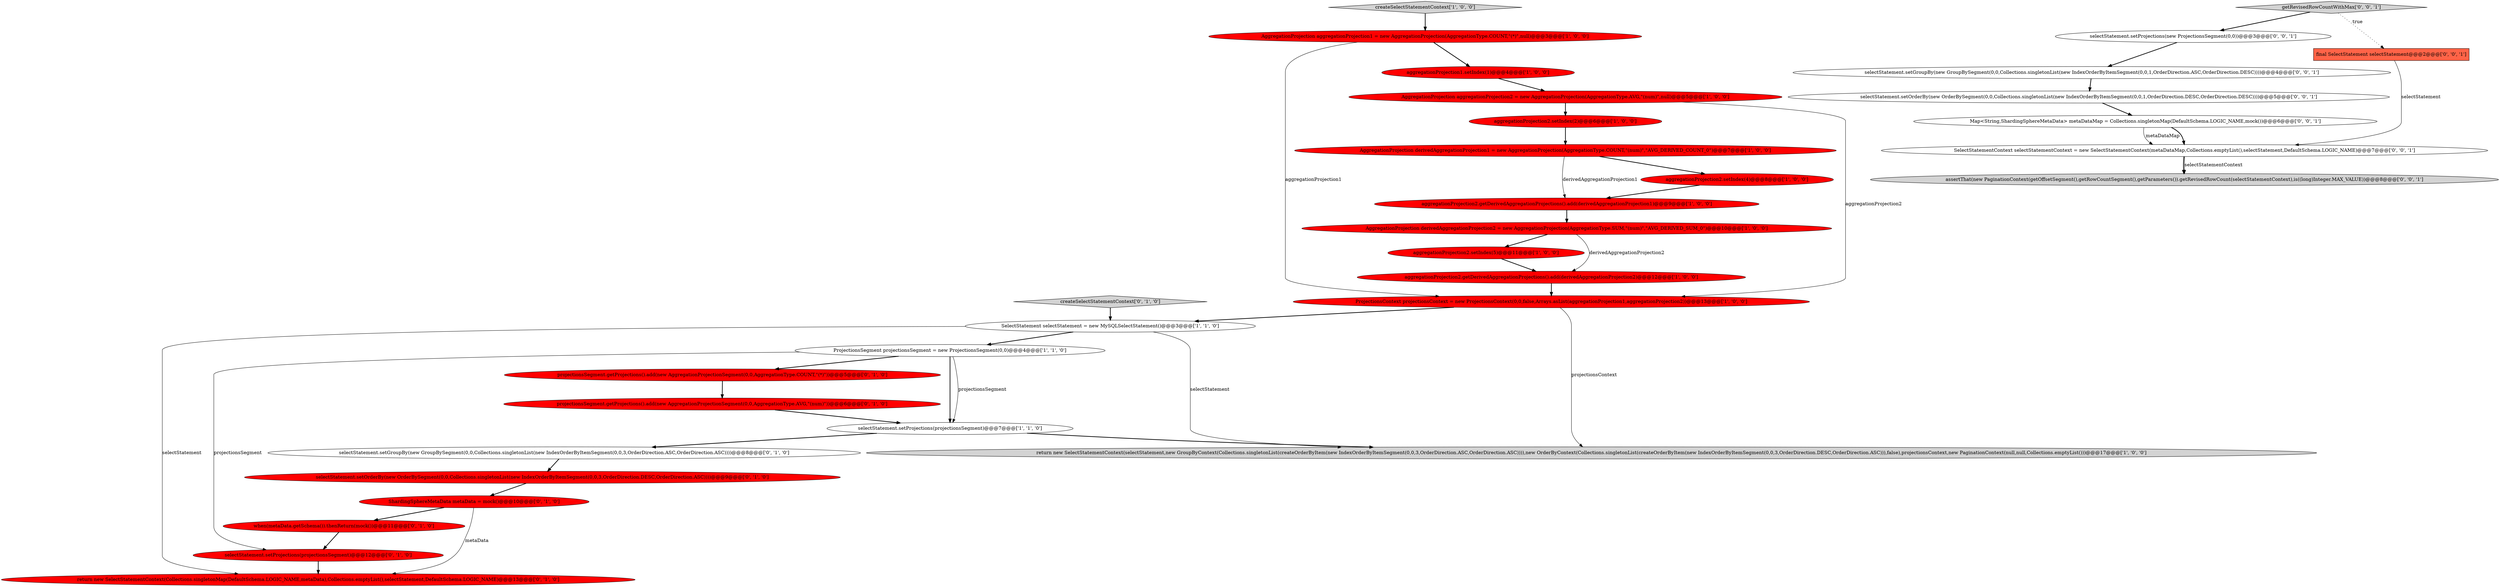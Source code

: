 digraph {
13 [style = filled, label = "aggregationProjection2.getDerivedAggregationProjections().add(derivedAggregationProjection2)@@@12@@@['1', '0', '0']", fillcolor = red, shape = ellipse image = "AAA1AAABBB1BBB"];
21 [style = filled, label = "createSelectStatementContext['0', '1', '0']", fillcolor = lightgray, shape = diamond image = "AAA0AAABBB2BBB"];
4 [style = filled, label = "aggregationProjection2.setIndex(4)@@@8@@@['1', '0', '0']", fillcolor = red, shape = ellipse image = "AAA1AAABBB1BBB"];
9 [style = filled, label = "AggregationProjection aggregationProjection2 = new AggregationProjection(AggregationType.AVG,\"(num)\",null)@@@5@@@['1', '0', '0']", fillcolor = red, shape = ellipse image = "AAA1AAABBB1BBB"];
0 [style = filled, label = "return new SelectStatementContext(selectStatement,new GroupByContext(Collections.singletonList(createOrderByItem(new IndexOrderByItemSegment(0,0,3,OrderDirection.ASC,OrderDirection.ASC)))),new OrderByContext(Collections.singletonList(createOrderByItem(new IndexOrderByItemSegment(0,0,3,OrderDirection.DESC,OrderDirection.ASC))),false),projectionsContext,new PaginationContext(null,null,Collections.emptyList()))@@@17@@@['1', '0', '0']", fillcolor = lightgray, shape = ellipse image = "AAA0AAABBB1BBB"];
5 [style = filled, label = "aggregationProjection2.setIndex(5)@@@11@@@['1', '0', '0']", fillcolor = red, shape = ellipse image = "AAA1AAABBB1BBB"];
32 [style = filled, label = "assertThat(new PaginationContext(getOffsetSegment(),getRowCountSegment(),getParameters()).getRevisedRowCount(selectStatementContext),is((long)Integer.MAX_VALUE))@@@8@@@['0', '0', '1']", fillcolor = lightgray, shape = ellipse image = "AAA0AAABBB3BBB"];
26 [style = filled, label = "Map<String,ShardingSphereMetaData> metaDataMap = Collections.singletonMap(DefaultSchema.LOGIC_NAME,mock())@@@6@@@['0', '0', '1']", fillcolor = white, shape = ellipse image = "AAA0AAABBB3BBB"];
16 [style = filled, label = "ShardingSphereMetaData metaData = mock()@@@10@@@['0', '1', '0']", fillcolor = red, shape = ellipse image = "AAA1AAABBB2BBB"];
30 [style = filled, label = "getRevisedRowCountWithMax['0', '0', '1']", fillcolor = lightgray, shape = diamond image = "AAA0AAABBB3BBB"];
1 [style = filled, label = "AggregationProjection derivedAggregationProjection1 = new AggregationProjection(AggregationType.COUNT,\"(num)\",\"AVG_DERIVED_COUNT_0\")@@@7@@@['1', '0', '0']", fillcolor = red, shape = ellipse image = "AAA1AAABBB1BBB"];
6 [style = filled, label = "aggregationProjection2.getDerivedAggregationProjections().add(derivedAggregationProjection1)@@@9@@@['1', '0', '0']", fillcolor = red, shape = ellipse image = "AAA1AAABBB1BBB"];
8 [style = filled, label = "SelectStatement selectStatement = new MySQLSelectStatement()@@@3@@@['1', '1', '0']", fillcolor = white, shape = ellipse image = "AAA0AAABBB1BBB"];
24 [style = filled, label = "projectionsSegment.getProjections().add(new AggregationProjectionSegment(0,0,AggregationType.AVG,\"(num)\"))@@@6@@@['0', '1', '0']", fillcolor = red, shape = ellipse image = "AAA1AAABBB2BBB"];
27 [style = filled, label = "selectStatement.setProjections(new ProjectionsSegment(0,0))@@@3@@@['0', '0', '1']", fillcolor = white, shape = ellipse image = "AAA0AAABBB3BBB"];
2 [style = filled, label = "ProjectionsContext projectionsContext = new ProjectionsContext(0,0,false,Arrays.asList(aggregationProjection1,aggregationProjection2))@@@13@@@['1', '0', '0']", fillcolor = red, shape = ellipse image = "AAA1AAABBB1BBB"];
15 [style = filled, label = "aggregationProjection2.setIndex(2)@@@6@@@['1', '0', '0']", fillcolor = red, shape = ellipse image = "AAA1AAABBB1BBB"];
22 [style = filled, label = "selectStatement.setOrderBy(new OrderBySegment(0,0,Collections.singletonList(new IndexOrderByItemSegment(0,0,3,OrderDirection.DESC,OrderDirection.ASC))))@@@9@@@['0', '1', '0']", fillcolor = red, shape = ellipse image = "AAA1AAABBB2BBB"];
18 [style = filled, label = "projectionsSegment.getProjections().add(new AggregationProjectionSegment(0,0,AggregationType.COUNT,\"(*)\"))@@@5@@@['0', '1', '0']", fillcolor = red, shape = ellipse image = "AAA1AAABBB2BBB"];
19 [style = filled, label = "selectStatement.setGroupBy(new GroupBySegment(0,0,Collections.singletonList(new IndexOrderByItemSegment(0,0,3,OrderDirection.ASC,OrderDirection.ASC))))@@@8@@@['0', '1', '0']", fillcolor = white, shape = ellipse image = "AAA0AAABBB2BBB"];
17 [style = filled, label = "when(metaData.getSchema()).thenReturn(mock())@@@11@@@['0', '1', '0']", fillcolor = red, shape = ellipse image = "AAA1AAABBB2BBB"];
29 [style = filled, label = "final SelectStatement selectStatement@@@2@@@['0', '0', '1']", fillcolor = tomato, shape = box image = "AAA0AAABBB3BBB"];
7 [style = filled, label = "AggregationProjection derivedAggregationProjection2 = new AggregationProjection(AggregationType.SUM,\"(num)\",\"AVG_DERIVED_SUM_0\")@@@10@@@['1', '0', '0']", fillcolor = red, shape = ellipse image = "AAA1AAABBB1BBB"];
14 [style = filled, label = "selectStatement.setProjections(projectionsSegment)@@@7@@@['1', '1', '0']", fillcolor = white, shape = ellipse image = "AAA0AAABBB1BBB"];
23 [style = filled, label = "return new SelectStatementContext(Collections.singletonMap(DefaultSchema.LOGIC_NAME,metaData),Collections.emptyList(),selectStatement,DefaultSchema.LOGIC_NAME)@@@13@@@['0', '1', '0']", fillcolor = red, shape = ellipse image = "AAA1AAABBB2BBB"];
20 [style = filled, label = "selectStatement.setProjections(projectionsSegment)@@@12@@@['0', '1', '0']", fillcolor = red, shape = ellipse image = "AAA1AAABBB2BBB"];
3 [style = filled, label = "aggregationProjection1.setIndex(1)@@@4@@@['1', '0', '0']", fillcolor = red, shape = ellipse image = "AAA1AAABBB1BBB"];
25 [style = filled, label = "selectStatement.setGroupBy(new GroupBySegment(0,0,Collections.singletonList(new IndexOrderByItemSegment(0,0,1,OrderDirection.ASC,OrderDirection.DESC))))@@@4@@@['0', '0', '1']", fillcolor = white, shape = ellipse image = "AAA0AAABBB3BBB"];
31 [style = filled, label = "SelectStatementContext selectStatementContext = new SelectStatementContext(metaDataMap,Collections.emptyList(),selectStatement,DefaultSchema.LOGIC_NAME)@@@7@@@['0', '0', '1']", fillcolor = white, shape = ellipse image = "AAA0AAABBB3BBB"];
10 [style = filled, label = "createSelectStatementContext['1', '0', '0']", fillcolor = lightgray, shape = diamond image = "AAA0AAABBB1BBB"];
28 [style = filled, label = "selectStatement.setOrderBy(new OrderBySegment(0,0,Collections.singletonList(new IndexOrderByItemSegment(0,0,1,OrderDirection.DESC,OrderDirection.DESC))))@@@5@@@['0', '0', '1']", fillcolor = white, shape = ellipse image = "AAA0AAABBB3BBB"];
12 [style = filled, label = "AggregationProjection aggregationProjection1 = new AggregationProjection(AggregationType.COUNT,\"(*)\",null)@@@3@@@['1', '0', '0']", fillcolor = red, shape = ellipse image = "AAA1AAABBB1BBB"];
11 [style = filled, label = "ProjectionsSegment projectionsSegment = new ProjectionsSegment(0,0)@@@4@@@['1', '1', '0']", fillcolor = white, shape = ellipse image = "AAA0AAABBB1BBB"];
1->4 [style = bold, label=""];
18->24 [style = bold, label=""];
25->28 [style = bold, label=""];
7->13 [style = solid, label="derivedAggregationProjection2"];
29->31 [style = solid, label="selectStatement"];
11->14 [style = bold, label=""];
4->6 [style = bold, label=""];
22->16 [style = bold, label=""];
26->31 [style = solid, label="metaDataMap"];
31->32 [style = bold, label=""];
9->2 [style = solid, label="aggregationProjection2"];
30->27 [style = bold, label=""];
1->6 [style = solid, label="derivedAggregationProjection1"];
11->20 [style = solid, label="projectionsSegment"];
21->8 [style = bold, label=""];
14->19 [style = bold, label=""];
28->26 [style = bold, label=""];
8->23 [style = solid, label="selectStatement"];
16->17 [style = bold, label=""];
12->2 [style = solid, label="aggregationProjection1"];
11->18 [style = bold, label=""];
24->14 [style = bold, label=""];
2->0 [style = solid, label="projectionsContext"];
3->9 [style = bold, label=""];
30->29 [style = dotted, label="true"];
7->5 [style = bold, label=""];
26->31 [style = bold, label=""];
20->23 [style = bold, label=""];
14->0 [style = bold, label=""];
16->23 [style = solid, label="metaData"];
10->12 [style = bold, label=""];
9->15 [style = bold, label=""];
8->0 [style = solid, label="selectStatement"];
5->13 [style = bold, label=""];
31->32 [style = solid, label="selectStatementContext"];
17->20 [style = bold, label=""];
12->3 [style = bold, label=""];
6->7 [style = bold, label=""];
8->11 [style = bold, label=""];
19->22 [style = bold, label=""];
27->25 [style = bold, label=""];
11->14 [style = solid, label="projectionsSegment"];
2->8 [style = bold, label=""];
13->2 [style = bold, label=""];
15->1 [style = bold, label=""];
}
